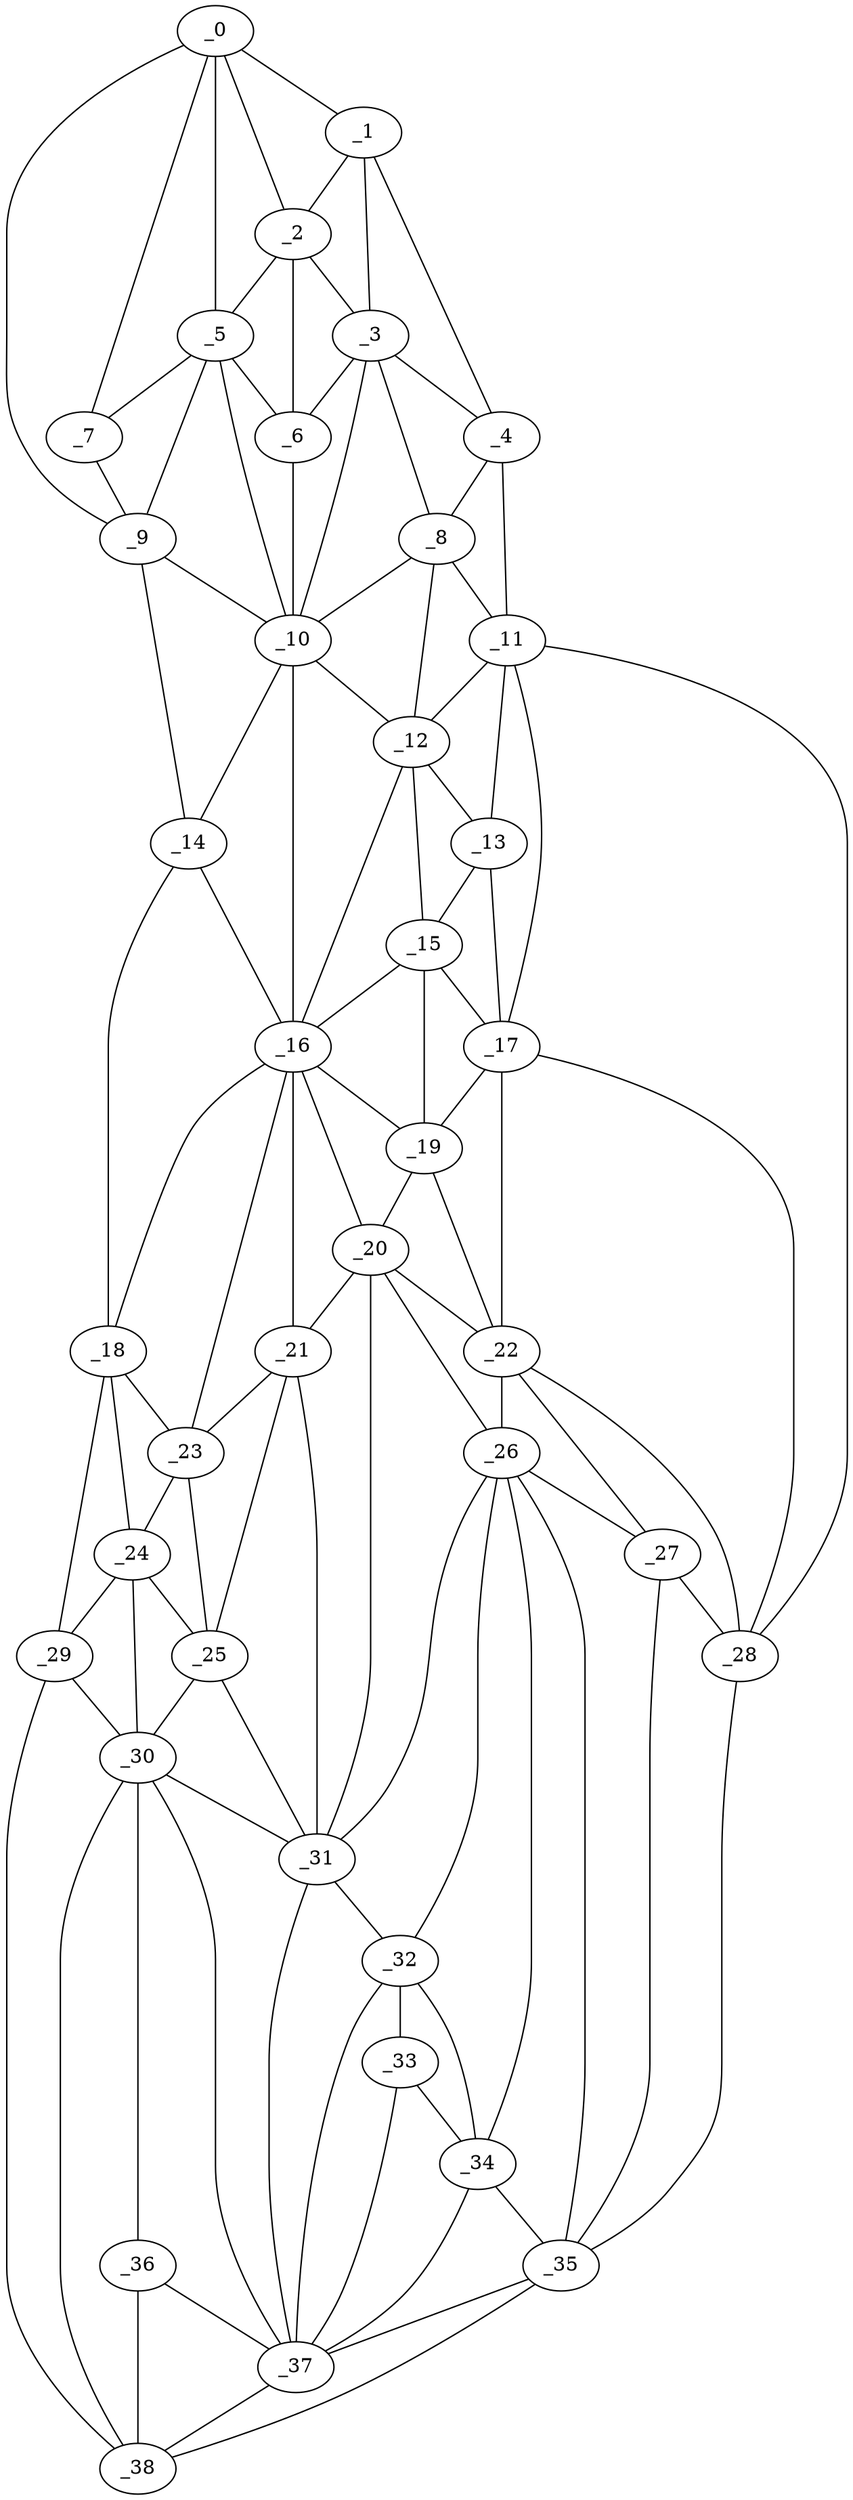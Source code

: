 graph "obj87__75.gxl" {
	_0	 [x=5,
		y=42];
	_1	 [x=10,
		y=71];
	_0 -- _1	 [valence=1];
	_2	 [x=15,
		y=49];
	_0 -- _2	 [valence=1];
	_5	 [x=27,
		y=43];
	_0 -- _5	 [valence=2];
	_7	 [x=29,
		y=35];
	_0 -- _7	 [valence=2];
	_9	 [x=39,
		y=32];
	_0 -- _9	 [valence=1];
	_1 -- _2	 [valence=2];
	_3	 [x=21,
		y=76];
	_1 -- _3	 [valence=1];
	_4	 [x=22,
		y=86];
	_1 -- _4	 [valence=1];
	_2 -- _3	 [valence=2];
	_2 -- _5	 [valence=2];
	_6	 [x=27,
		y=47];
	_2 -- _6	 [valence=2];
	_3 -- _4	 [valence=2];
	_3 -- _6	 [valence=2];
	_8	 [x=29,
		y=77];
	_3 -- _8	 [valence=2];
	_10	 [x=40,
		y=58];
	_3 -- _10	 [valence=1];
	_4 -- _8	 [valence=2];
	_11	 [x=55,
		y=92];
	_4 -- _11	 [valence=1];
	_5 -- _6	 [valence=2];
	_5 -- _7	 [valence=1];
	_5 -- _9	 [valence=2];
	_5 -- _10	 [valence=1];
	_6 -- _10	 [valence=2];
	_7 -- _9	 [valence=2];
	_8 -- _10	 [valence=1];
	_8 -- _11	 [valence=2];
	_12	 [x=56,
		y=78];
	_8 -- _12	 [valence=2];
	_9 -- _10	 [valence=2];
	_14	 [x=59,
		y=30];
	_9 -- _14	 [valence=1];
	_10 -- _12	 [valence=2];
	_10 -- _14	 [valence=1];
	_16	 [x=74,
		y=57];
	_10 -- _16	 [valence=2];
	_11 -- _12	 [valence=2];
	_13	 [x=58,
		y=84];
	_11 -- _13	 [valence=2];
	_17	 [x=77,
		y=91];
	_11 -- _17	 [valence=2];
	_28	 [x=99,
		y=96];
	_11 -- _28	 [valence=1];
	_12 -- _13	 [valence=1];
	_15	 [x=69,
		y=78];
	_12 -- _15	 [valence=2];
	_12 -- _16	 [valence=1];
	_13 -- _15	 [valence=2];
	_13 -- _17	 [valence=1];
	_14 -- _16	 [valence=1];
	_18	 [x=79,
		y=31];
	_14 -- _18	 [valence=1];
	_15 -- _16	 [valence=2];
	_15 -- _17	 [valence=2];
	_19	 [x=80,
		y=77];
	_15 -- _19	 [valence=1];
	_16 -- _18	 [valence=2];
	_16 -- _19	 [valence=2];
	_20	 [x=85,
		y=72];
	_16 -- _20	 [valence=2];
	_21	 [x=89,
		y=54];
	_16 -- _21	 [valence=2];
	_23	 [x=91,
		y=46];
	_16 -- _23	 [valence=1];
	_17 -- _19	 [valence=2];
	_22	 [x=89,
		y=83];
	_17 -- _22	 [valence=2];
	_17 -- _28	 [valence=1];
	_18 -- _23	 [valence=2];
	_24	 [x=99,
		y=38];
	_18 -- _24	 [valence=1];
	_29	 [x=102,
		y=37];
	_18 -- _29	 [valence=1];
	_19 -- _20	 [valence=2];
	_19 -- _22	 [valence=2];
	_20 -- _21	 [valence=2];
	_20 -- _22	 [valence=2];
	_26	 [x=99,
		y=77];
	_20 -- _26	 [valence=2];
	_31	 [x=105,
		y=69];
	_20 -- _31	 [valence=2];
	_21 -- _23	 [valence=1];
	_25	 [x=99,
		y=49];
	_21 -- _25	 [valence=2];
	_21 -- _31	 [valence=2];
	_22 -- _26	 [valence=1];
	_27	 [x=99,
		y=91];
	_22 -- _27	 [valence=2];
	_22 -- _28	 [valence=1];
	_23 -- _24	 [valence=1];
	_23 -- _25	 [valence=2];
	_24 -- _25	 [valence=1];
	_24 -- _29	 [valence=2];
	_30	 [x=103,
		y=46];
	_24 -- _30	 [valence=2];
	_25 -- _30	 [valence=2];
	_25 -- _31	 [valence=2];
	_26 -- _27	 [valence=1];
	_26 -- _31	 [valence=1];
	_32	 [x=112,
		y=72];
	_26 -- _32	 [valence=2];
	_34	 [x=119,
		y=78];
	_26 -- _34	 [valence=2];
	_35	 [x=119,
		y=88];
	_26 -- _35	 [valence=2];
	_27 -- _28	 [valence=2];
	_27 -- _35	 [valence=1];
	_28 -- _35	 [valence=1];
	_29 -- _30	 [valence=1];
	_38	 [x=122,
		y=43];
	_29 -- _38	 [valence=1];
	_30 -- _31	 [valence=1];
	_36	 [x=120,
		y=52];
	_30 -- _36	 [valence=2];
	_37	 [x=120,
		y=61];
	_30 -- _37	 [valence=2];
	_30 -- _38	 [valence=1];
	_31 -- _32	 [valence=1];
	_31 -- _37	 [valence=2];
	_33	 [x=119,
		y=73];
	_32 -- _33	 [valence=1];
	_32 -- _34	 [valence=1];
	_32 -- _37	 [valence=2];
	_33 -- _34	 [valence=2];
	_33 -- _37	 [valence=2];
	_34 -- _35	 [valence=2];
	_34 -- _37	 [valence=2];
	_35 -- _37	 [valence=2];
	_35 -- _38	 [valence=1];
	_36 -- _37	 [valence=1];
	_36 -- _38	 [valence=2];
	_37 -- _38	 [valence=1];
}
